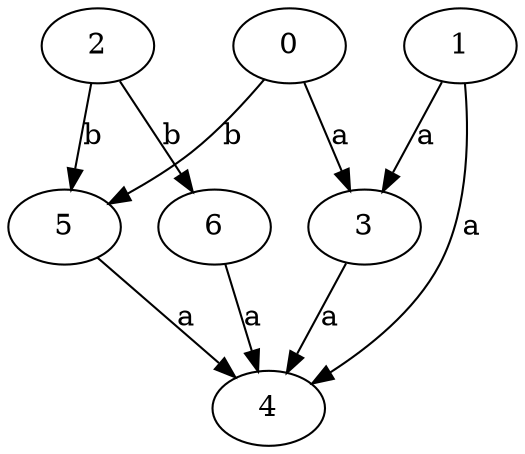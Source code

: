 strict digraph  {
3;
4;
5;
0;
1;
6;
2;
3 -> 4  [label=a];
5 -> 4  [label=a];
0 -> 3  [label=a];
0 -> 5  [label=b];
1 -> 3  [label=a];
1 -> 4  [label=a];
6 -> 4  [label=a];
2 -> 5  [label=b];
2 -> 6  [label=b];
}
